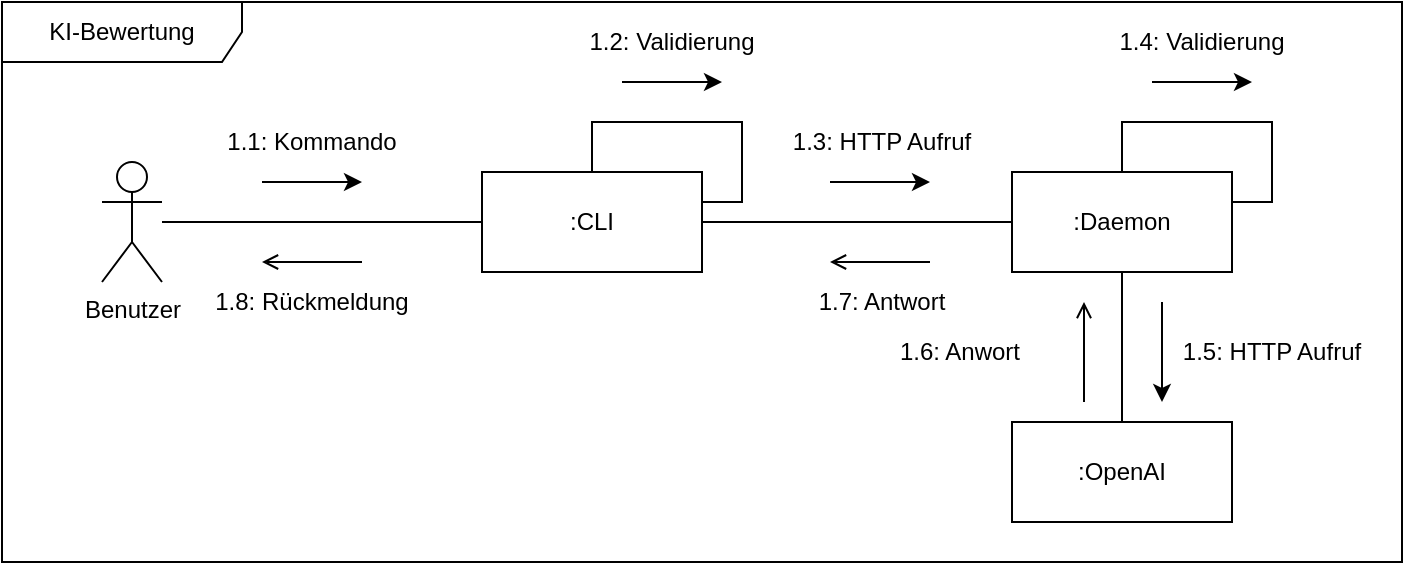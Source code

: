 <mxfile version="26.0.2">
  <diagram name="Seite-1" id="m3Pb9OBJGWHq6KpAfnF7">
    <mxGraphModel dx="1502" dy="1291" grid="1" gridSize="10" guides="1" tooltips="1" connect="1" arrows="1" fold="1" page="1" pageScale="1" pageWidth="827" pageHeight="1169" math="0" shadow="0">
      <root>
        <mxCell id="0" />
        <mxCell id="1" parent="0" />
        <mxCell id="qzOSSKlgMk2OjheCI9l2-21" value="KI-Bewertung" style="shape=umlFrame;whiteSpace=wrap;html=1;pointerEvents=0;width=120;height=30;" vertex="1" parent="1">
          <mxGeometry width="700" height="280" as="geometry" />
        </mxCell>
        <mxCell id="qzOSSKlgMk2OjheCI9l2-3" value="Benutzer" style="shape=umlActor;verticalLabelPosition=bottom;verticalAlign=top;html=1;outlineConnect=0;" vertex="1" parent="1">
          <mxGeometry x="50" y="80" width="30" height="60" as="geometry" />
        </mxCell>
        <mxCell id="qzOSSKlgMk2OjheCI9l2-20" value=":CLI" style="html=1;whiteSpace=wrap;" vertex="1" parent="1">
          <mxGeometry x="240" y="85" width="110" height="50" as="geometry" />
        </mxCell>
        <mxCell id="qzOSSKlgMk2OjheCI9l2-22" value="" style="endArrow=none;html=1;rounded=0;entryX=0;entryY=0.5;entryDx=0;entryDy=0;" edge="1" parent="1" source="qzOSSKlgMk2OjheCI9l2-3" target="qzOSSKlgMk2OjheCI9l2-20">
          <mxGeometry width="50" height="50" relative="1" as="geometry">
            <mxPoint x="110" y="180" as="sourcePoint" />
            <mxPoint x="160" y="130" as="targetPoint" />
          </mxGeometry>
        </mxCell>
        <mxCell id="qzOSSKlgMk2OjheCI9l2-25" value="1.1: Kommando" style="text;html=1;align=center;verticalAlign=middle;whiteSpace=wrap;rounded=0;" vertex="1" parent="1">
          <mxGeometry x="90" y="55" width="130" height="30" as="geometry" />
        </mxCell>
        <mxCell id="qzOSSKlgMk2OjheCI9l2-26" value="" style="endArrow=classic;html=1;rounded=0;" edge="1" parent="1">
          <mxGeometry width="50" height="50" relative="1" as="geometry">
            <mxPoint x="130" y="90" as="sourcePoint" />
            <mxPoint x="180" y="90" as="targetPoint" />
          </mxGeometry>
        </mxCell>
        <mxCell id="qzOSSKlgMk2OjheCI9l2-28" value="" style="endArrow=open;html=1;rounded=0;" edge="1" parent="1">
          <mxGeometry width="50" height="50" relative="1" as="geometry">
            <mxPoint x="180" y="130" as="sourcePoint" />
            <mxPoint x="130" y="130" as="targetPoint" />
          </mxGeometry>
        </mxCell>
        <mxCell id="qzOSSKlgMk2OjheCI9l2-31" value="" style="endArrow=none;html=1;rounded=0;exitX=0.5;exitY=0;exitDx=0;exitDy=0;entryX=0.998;entryY=0.301;entryDx=0;entryDy=0;entryPerimeter=0;" edge="1" parent="1" source="qzOSSKlgMk2OjheCI9l2-20" target="qzOSSKlgMk2OjheCI9l2-20">
          <mxGeometry width="50" height="50" relative="1" as="geometry">
            <mxPoint x="310" y="90" as="sourcePoint" />
            <mxPoint x="360" y="40" as="targetPoint" />
            <Array as="points">
              <mxPoint x="295" y="60" />
              <mxPoint x="370" y="60" />
              <mxPoint x="370" y="100" />
            </Array>
          </mxGeometry>
        </mxCell>
        <mxCell id="qzOSSKlgMk2OjheCI9l2-36" value="" style="endArrow=classic;html=1;rounded=0;" edge="1" parent="1">
          <mxGeometry width="50" height="50" relative="1" as="geometry">
            <mxPoint x="310" y="40" as="sourcePoint" />
            <mxPoint x="360" y="40" as="targetPoint" />
          </mxGeometry>
        </mxCell>
        <mxCell id="qzOSSKlgMk2OjheCI9l2-37" value="1.2: Validierung" style="text;html=1;align=center;verticalAlign=middle;whiteSpace=wrap;rounded=0;" vertex="1" parent="1">
          <mxGeometry x="270" y="5" width="130" height="30" as="geometry" />
        </mxCell>
        <mxCell id="qzOSSKlgMk2OjheCI9l2-39" value=":Daemon" style="html=1;whiteSpace=wrap;" vertex="1" parent="1">
          <mxGeometry x="505" y="85" width="110" height="50" as="geometry" />
        </mxCell>
        <mxCell id="qzOSSKlgMk2OjheCI9l2-40" value="" style="endArrow=none;html=1;rounded=0;exitX=0.5;exitY=0;exitDx=0;exitDy=0;entryX=0.998;entryY=0.301;entryDx=0;entryDy=0;entryPerimeter=0;" edge="1" source="qzOSSKlgMk2OjheCI9l2-39" target="qzOSSKlgMk2OjheCI9l2-39" parent="1">
          <mxGeometry width="50" height="50" relative="1" as="geometry">
            <mxPoint x="575" y="90" as="sourcePoint" />
            <mxPoint x="625" y="40" as="targetPoint" />
            <Array as="points">
              <mxPoint x="560" y="60" />
              <mxPoint x="635" y="60" />
              <mxPoint x="635" y="100" />
            </Array>
          </mxGeometry>
        </mxCell>
        <mxCell id="qzOSSKlgMk2OjheCI9l2-41" value="1.4: Validierung" style="text;html=1;align=center;verticalAlign=middle;whiteSpace=wrap;rounded=0;" vertex="1" parent="1">
          <mxGeometry x="535" y="5" width="130" height="30" as="geometry" />
        </mxCell>
        <mxCell id="qzOSSKlgMk2OjheCI9l2-42" value="" style="endArrow=classic;html=1;rounded=0;" edge="1" parent="1">
          <mxGeometry width="50" height="50" relative="1" as="geometry">
            <mxPoint x="575" y="40" as="sourcePoint" />
            <mxPoint x="625" y="40" as="targetPoint" />
          </mxGeometry>
        </mxCell>
        <mxCell id="qzOSSKlgMk2OjheCI9l2-43" value="" style="endArrow=none;html=1;rounded=0;exitX=1;exitY=0.5;exitDx=0;exitDy=0;entryX=0;entryY=0.5;entryDx=0;entryDy=0;" edge="1" parent="1" source="qzOSSKlgMk2OjheCI9l2-20" target="qzOSSKlgMk2OjheCI9l2-39">
          <mxGeometry width="50" height="50" relative="1" as="geometry">
            <mxPoint x="380" y="160" as="sourcePoint" />
            <mxPoint x="430" y="110" as="targetPoint" />
          </mxGeometry>
        </mxCell>
        <mxCell id="qzOSSKlgMk2OjheCI9l2-44" value="" style="endArrow=classic;html=1;rounded=0;" edge="1" parent="1">
          <mxGeometry width="50" height="50" relative="1" as="geometry">
            <mxPoint x="414" y="90" as="sourcePoint" />
            <mxPoint x="464" y="90" as="targetPoint" />
          </mxGeometry>
        </mxCell>
        <mxCell id="qzOSSKlgMk2OjheCI9l2-45" value="" style="endArrow=open;html=1;rounded=0;" edge="1" parent="1">
          <mxGeometry width="50" height="50" relative="1" as="geometry">
            <mxPoint x="464" y="130" as="sourcePoint" />
            <mxPoint x="414" y="130" as="targetPoint" />
          </mxGeometry>
        </mxCell>
        <mxCell id="qzOSSKlgMk2OjheCI9l2-46" value="1.3: HTTP Aufruf" style="text;html=1;align=center;verticalAlign=middle;whiteSpace=wrap;rounded=0;" vertex="1" parent="1">
          <mxGeometry x="375" y="55" width="130" height="30" as="geometry" />
        </mxCell>
        <mxCell id="qzOSSKlgMk2OjheCI9l2-47" value=":OpenAI" style="html=1;whiteSpace=wrap;" vertex="1" parent="1">
          <mxGeometry x="505" y="210" width="110" height="50" as="geometry" />
        </mxCell>
        <mxCell id="qzOSSKlgMk2OjheCI9l2-50" value="" style="endArrow=classic;html=1;rounded=0;" edge="1" parent="1">
          <mxGeometry width="50" height="50" relative="1" as="geometry">
            <mxPoint x="580" y="150" as="sourcePoint" />
            <mxPoint x="580" y="200" as="targetPoint" />
          </mxGeometry>
        </mxCell>
        <mxCell id="qzOSSKlgMk2OjheCI9l2-51" value="" style="endArrow=none;html=1;rounded=0;entryX=0.5;entryY=1;entryDx=0;entryDy=0;exitX=0.5;exitY=0;exitDx=0;exitDy=0;" edge="1" parent="1" source="qzOSSKlgMk2OjheCI9l2-47" target="qzOSSKlgMk2OjheCI9l2-39">
          <mxGeometry width="50" height="50" relative="1" as="geometry">
            <mxPoint x="510" y="220" as="sourcePoint" />
            <mxPoint x="560" y="170" as="targetPoint" />
          </mxGeometry>
        </mxCell>
        <mxCell id="qzOSSKlgMk2OjheCI9l2-52" value="" style="endArrow=open;html=1;rounded=0;" edge="1" parent="1">
          <mxGeometry width="50" height="50" relative="1" as="geometry">
            <mxPoint x="541" y="200" as="sourcePoint" />
            <mxPoint x="541" y="150" as="targetPoint" />
          </mxGeometry>
        </mxCell>
        <mxCell id="qzOSSKlgMk2OjheCI9l2-53" value="1.7: Antwort" style="text;html=1;align=center;verticalAlign=middle;whiteSpace=wrap;rounded=0;" vertex="1" parent="1">
          <mxGeometry x="375" y="135" width="130" height="30" as="geometry" />
        </mxCell>
        <mxCell id="qzOSSKlgMk2OjheCI9l2-54" value="1.8: Rückmeldung" style="text;html=1;align=center;verticalAlign=middle;whiteSpace=wrap;rounded=0;" vertex="1" parent="1">
          <mxGeometry x="90" y="135" width="130" height="30" as="geometry" />
        </mxCell>
        <mxCell id="qzOSSKlgMk2OjheCI9l2-55" value="1.5: HTTP Aufruf" style="text;html=1;align=center;verticalAlign=middle;whiteSpace=wrap;rounded=0;" vertex="1" parent="1">
          <mxGeometry x="570" y="160" width="130" height="30" as="geometry" />
        </mxCell>
        <mxCell id="qzOSSKlgMk2OjheCI9l2-62" value="1.6: Anwort" style="text;html=1;align=center;verticalAlign=middle;whiteSpace=wrap;rounded=0;" vertex="1" parent="1">
          <mxGeometry x="414" y="160" width="130" height="30" as="geometry" />
        </mxCell>
      </root>
    </mxGraphModel>
  </diagram>
</mxfile>
